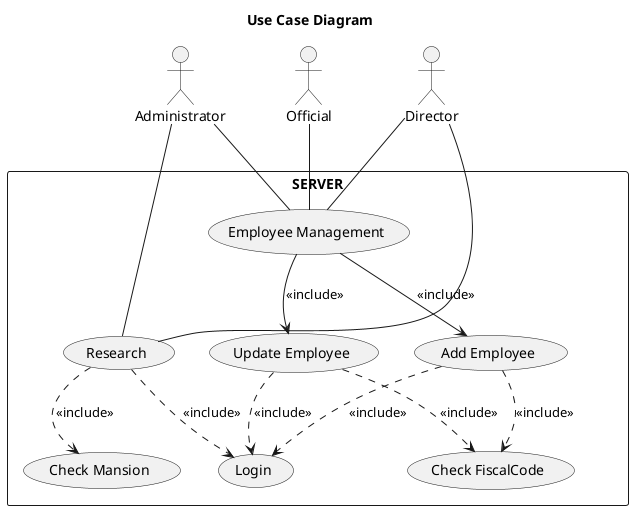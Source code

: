@startuml
title Use Case Diagram

top to bottom direction

actor Administrator
actor Official
actor Director


rectangle  SERVER {
    Administrator -- (Employee Management)
    Director -- (Employee Management)
    Official -- (Employee Management)
    (Employee Management) --> (Update Employee) : <<include>>
    (Employee Management) --> (Add Employee) : <<include>>
    Director -- (Research)

    Administrator -- (Research)
    (Add Employee) ..> (Login) : <<include>>
    (Add Employee) ..> (Check FiscalCode) : <<include>>
    (Update Employee) ..> (Login) : <<include>>
    (Update Employee) ..> (Check FiscalCode) : <<include>>
    (Research) ..> (Login) : <<include>>
    (Research) ..> (Check Mansion) : <<include>>
}
@enduml
